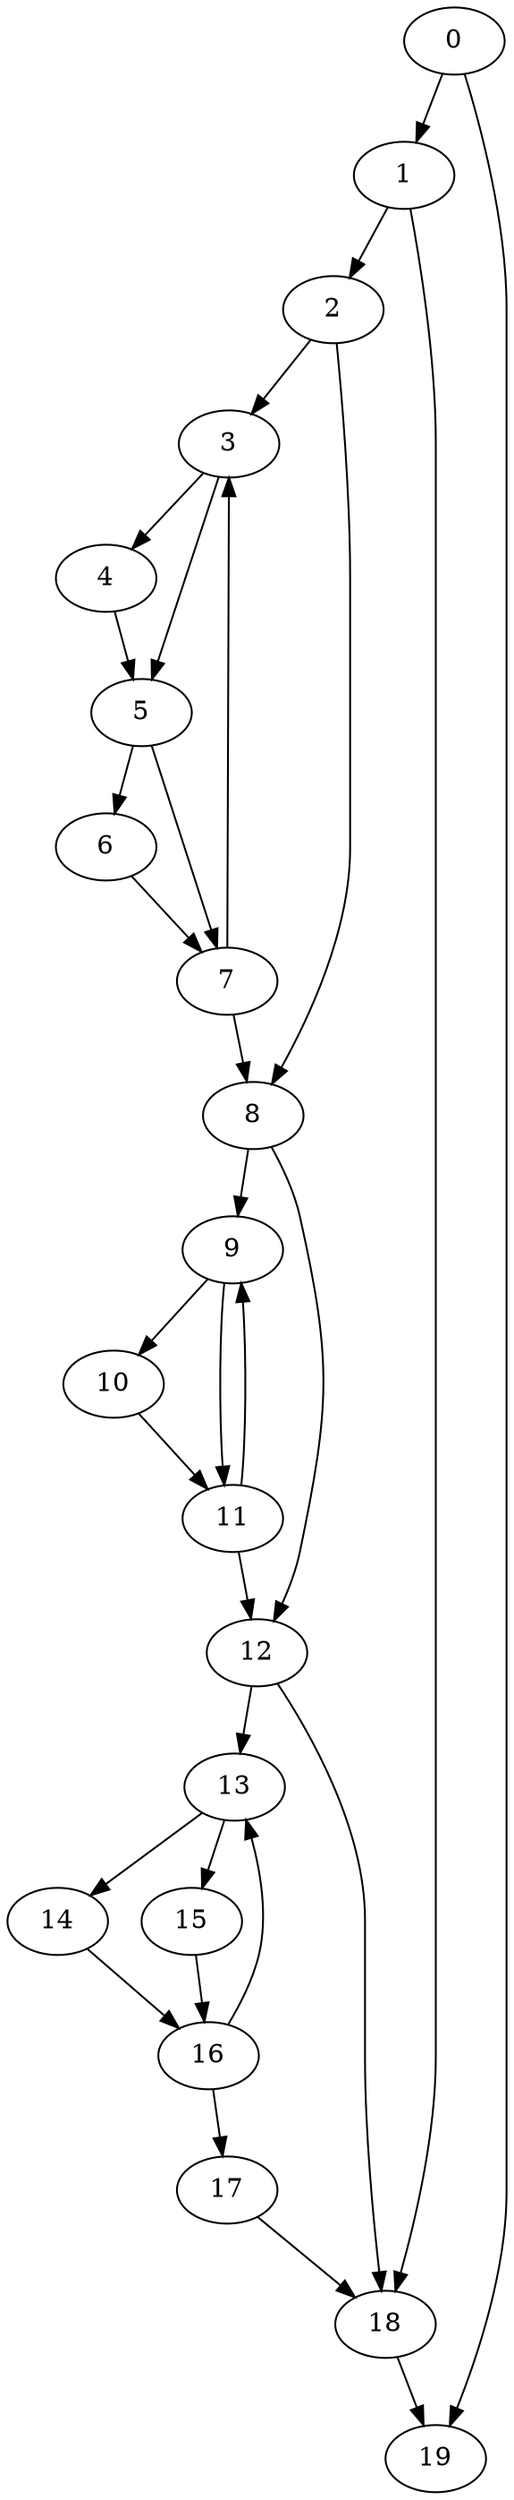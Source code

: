 digraph {
	0
	1
	2
	3
	4
	5
	6
	7
	8
	9
	10
	11
	12
	13
	14
	15
	16
	17
	18
	19
	16 -> 17
	1 -> 2
	2 -> 3
	7 -> 3
	2 -> 8
	7 -> 8
	12 -> 13
	16 -> 13
	13 -> 14
	13 -> 15
	3 -> 4
	5 -> 6
	8 -> 9
	11 -> 9
	8 -> 12
	11 -> 12
	14 -> 16
	15 -> 16
	0 -> 19
	18 -> 19
	1 -> 18
	12 -> 18
	17 -> 18
	0 -> 1
	3 -> 5
	4 -> 5
	5 -> 7
	6 -> 7
	9 -> 10
	9 -> 11
	10 -> 11
}
